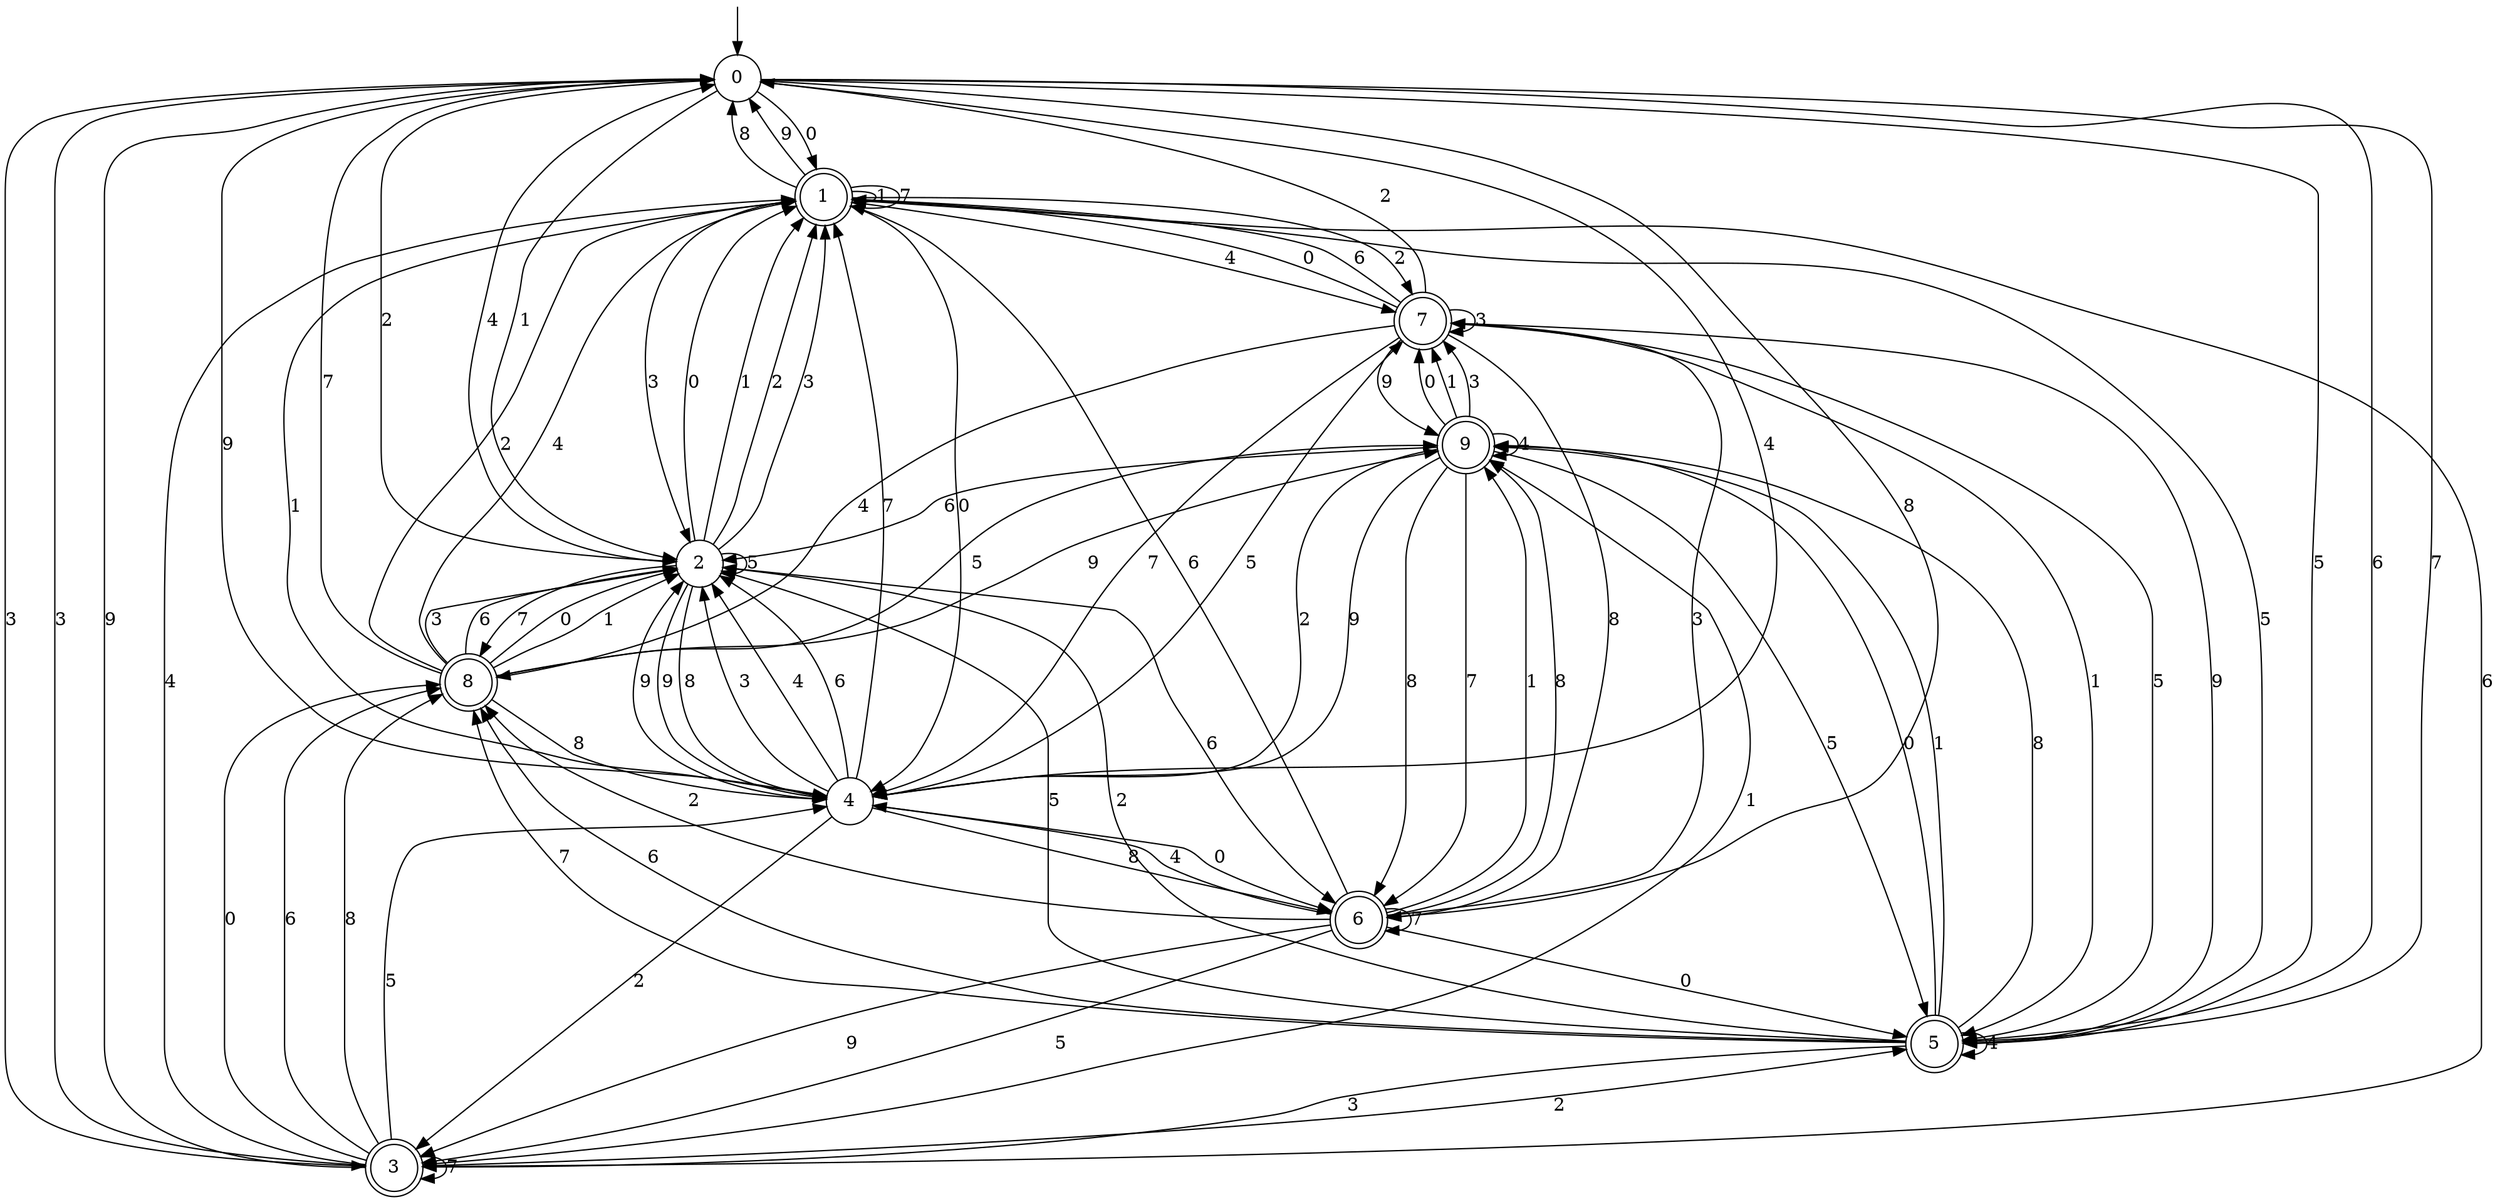 digraph g {

	s0 [shape="circle" label="0"];
	s1 [shape="doublecircle" label="1"];
	s2 [shape="circle" label="2"];
	s3 [shape="doublecircle" label="3"];
	s4 [shape="circle" label="4"];
	s5 [shape="doublecircle" label="5"];
	s6 [shape="doublecircle" label="6"];
	s7 [shape="doublecircle" label="7"];
	s8 [shape="doublecircle" label="8"];
	s9 [shape="doublecircle" label="9"];
	s0 -> s1 [label="0"];
	s0 -> s2 [label="1"];
	s0 -> s2 [label="2"];
	s0 -> s3 [label="3"];
	s0 -> s4 [label="4"];
	s0 -> s5 [label="5"];
	s0 -> s5 [label="6"];
	s0 -> s5 [label="7"];
	s0 -> s6 [label="8"];
	s0 -> s4 [label="9"];
	s1 -> s4 [label="0"];
	s1 -> s1 [label="1"];
	s1 -> s7 [label="2"];
	s1 -> s2 [label="3"];
	s1 -> s7 [label="4"];
	s1 -> s5 [label="5"];
	s1 -> s3 [label="6"];
	s1 -> s1 [label="7"];
	s1 -> s0 [label="8"];
	s1 -> s0 [label="9"];
	s2 -> s1 [label="0"];
	s2 -> s1 [label="1"];
	s2 -> s1 [label="2"];
	s2 -> s1 [label="3"];
	s2 -> s0 [label="4"];
	s2 -> s2 [label="5"];
	s2 -> s6 [label="6"];
	s2 -> s8 [label="7"];
	s2 -> s4 [label="8"];
	s2 -> s4 [label="9"];
	s3 -> s8 [label="0"];
	s3 -> s9 [label="1"];
	s3 -> s5 [label="2"];
	s3 -> s0 [label="3"];
	s3 -> s1 [label="4"];
	s3 -> s4 [label="5"];
	s3 -> s8 [label="6"];
	s3 -> s3 [label="7"];
	s3 -> s8 [label="8"];
	s3 -> s0 [label="9"];
	s4 -> s6 [label="0"];
	s4 -> s1 [label="1"];
	s4 -> s3 [label="2"];
	s4 -> s2 [label="3"];
	s4 -> s2 [label="4"];
	s4 -> s7 [label="5"];
	s4 -> s2 [label="6"];
	s4 -> s1 [label="7"];
	s4 -> s6 [label="8"];
	s4 -> s2 [label="9"];
	s5 -> s9 [label="0"];
	s5 -> s9 [label="1"];
	s5 -> s2 [label="2"];
	s5 -> s3 [label="3"];
	s5 -> s5 [label="4"];
	s5 -> s2 [label="5"];
	s5 -> s8 [label="6"];
	s5 -> s8 [label="7"];
	s5 -> s9 [label="8"];
	s5 -> s7 [label="9"];
	s6 -> s5 [label="0"];
	s6 -> s9 [label="1"];
	s6 -> s8 [label="2"];
	s6 -> s7 [label="3"];
	s6 -> s4 [label="4"];
	s6 -> s3 [label="5"];
	s6 -> s1 [label="6"];
	s6 -> s6 [label="7"];
	s6 -> s9 [label="8"];
	s6 -> s3 [label="9"];
	s7 -> s1 [label="0"];
	s7 -> s5 [label="1"];
	s7 -> s0 [label="2"];
	s7 -> s7 [label="3"];
	s7 -> s8 [label="4"];
	s7 -> s5 [label="5"];
	s7 -> s1 [label="6"];
	s7 -> s4 [label="7"];
	s7 -> s6 [label="8"];
	s7 -> s9 [label="9"];
	s8 -> s2 [label="0"];
	s8 -> s2 [label="1"];
	s8 -> s1 [label="2"];
	s8 -> s2 [label="3"];
	s8 -> s1 [label="4"];
	s8 -> s9 [label="5"];
	s8 -> s2 [label="6"];
	s8 -> s0 [label="7"];
	s8 -> s4 [label="8"];
	s8 -> s9 [label="9"];
	s9 -> s7 [label="0"];
	s9 -> s7 [label="1"];
	s9 -> s4 [label="2"];
	s9 -> s7 [label="3"];
	s9 -> s9 [label="4"];
	s9 -> s5 [label="5"];
	s9 -> s2 [label="6"];
	s9 -> s6 [label="7"];
	s9 -> s6 [label="8"];
	s9 -> s4 [label="9"];

__start0 [label="" shape="none" width="0" height="0"];
__start0 -> s0;

}
